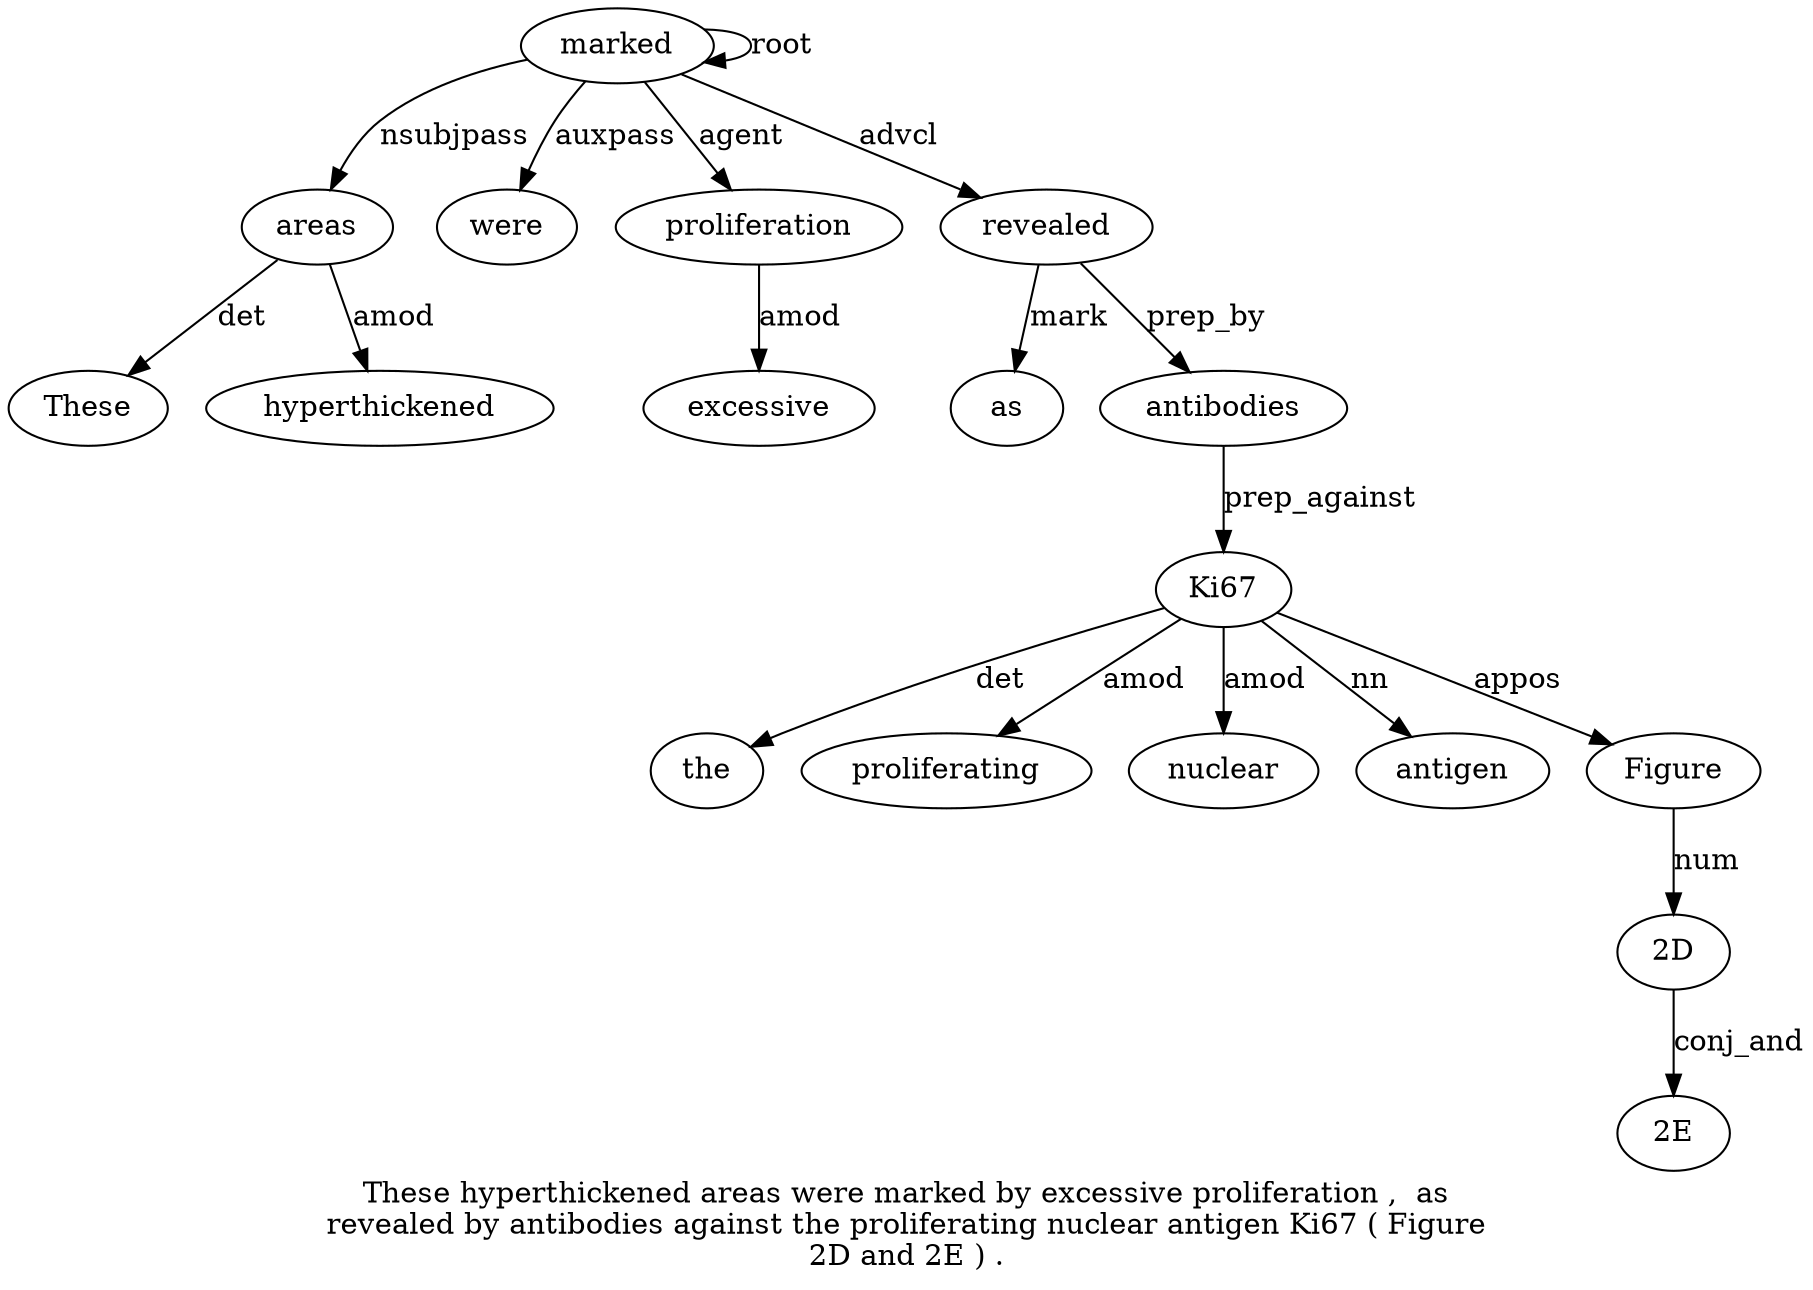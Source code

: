 digraph "These hyperthickened areas were marked by excessive proliferation ,  as revealed by antibodies against the proliferating nuclear antigen Ki67 ( Figure 2D and 2E ) ." {
label="These hyperthickened areas were marked by excessive proliferation ,  as
revealed by antibodies against the proliferating nuclear antigen Ki67 ( Figure
2D and 2E ) .";
areas3 [style=filled, fillcolor=white, label=areas];
These1 [style=filled, fillcolor=white, label=These];
areas3 -> These1  [label=det];
hyperthickened2 [style=filled, fillcolor=white, label=hyperthickened];
areas3 -> hyperthickened2  [label=amod];
marked5 [style=filled, fillcolor=white, label=marked];
marked5 -> areas3  [label=nsubjpass];
were4 [style=filled, fillcolor=white, label=were];
marked5 -> were4  [label=auxpass];
marked5 -> marked5  [label=root];
proliferation8 [style=filled, fillcolor=white, label=proliferation];
excessive7 [style=filled, fillcolor=white, label=excessive];
proliferation8 -> excessive7  [label=amod];
marked5 -> proliferation8  [label=agent];
revealed11 [style=filled, fillcolor=white, label=revealed];
as10 [style=filled, fillcolor=white, label=as];
revealed11 -> as10  [label=mark];
marked5 -> revealed11  [label=advcl];
antibodies13 [style=filled, fillcolor=white, label=antibodies];
revealed11 -> antibodies13  [label=prep_by];
Ki6719 [style=filled, fillcolor=white, label=Ki67];
the15 [style=filled, fillcolor=white, label=the];
Ki6719 -> the15  [label=det];
proliferating16 [style=filled, fillcolor=white, label=proliferating];
Ki6719 -> proliferating16  [label=amod];
nuclear17 [style=filled, fillcolor=white, label=nuclear];
Ki6719 -> nuclear17  [label=amod];
antigen18 [style=filled, fillcolor=white, label=antigen];
Ki6719 -> antigen18  [label=nn];
antibodies13 -> Ki6719  [label=prep_against];
Figure21 [style=filled, fillcolor=white, label=Figure];
Ki6719 -> Figure21  [label=appos];
"2D" [style=filled, fillcolor=white, label="2D"];
Figure21 -> "2D"  [label=num];
"2E24" [style=filled, fillcolor=white, label="2E"];
"2D" -> "2E24"  [label=conj_and];
}
